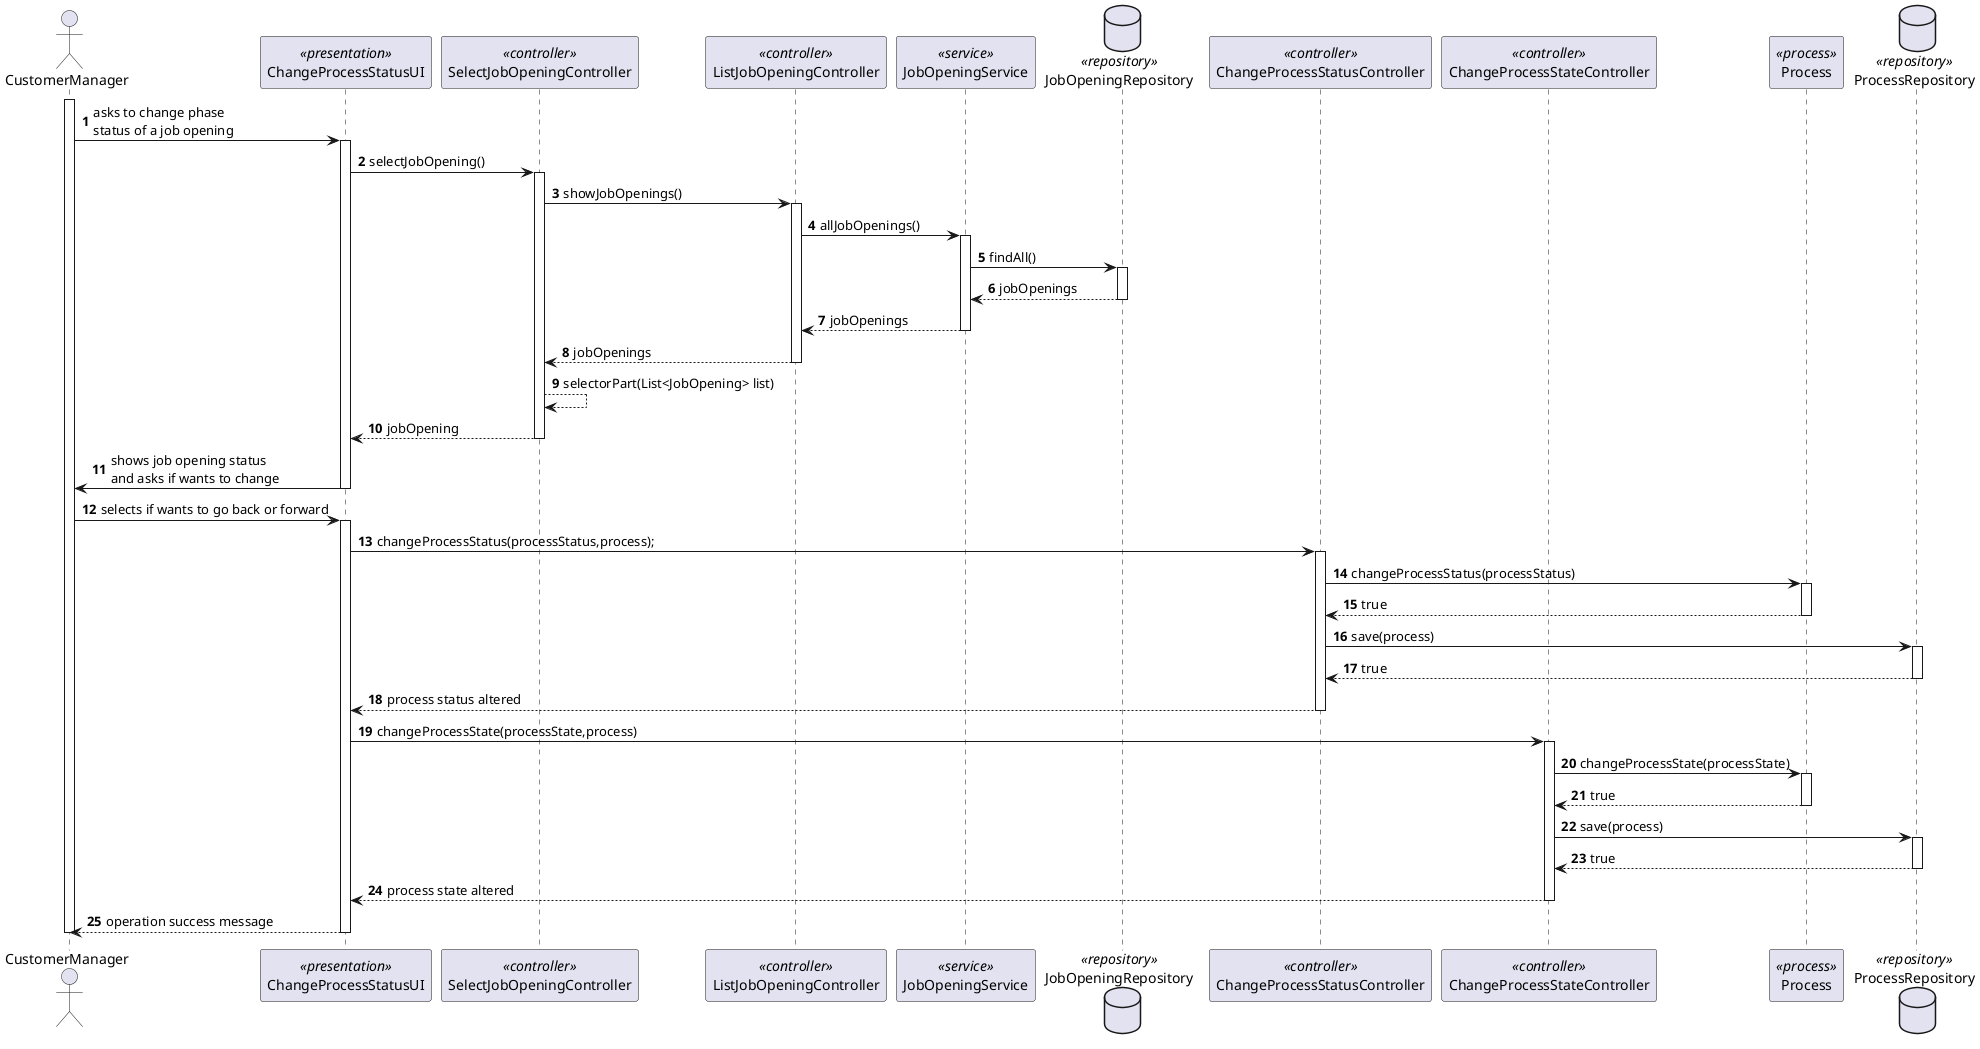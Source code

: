 @startuml
autonumber

actor CustomerManager

participant ChangeProcessStatusUI <<presentation>>
participant SelectJobOpeningController <<controller>>
participant ListJobOpeningController <<controller>>
participant JobOpeningService <<service>>
database JobOpeningRepository <<repository>>
participant ChangeProcessStatusController <<controller>>
participant ChangeProcessStateController <<controller>>
participant Process <<process>>
database ProcessRepository <<repository>>


activate CustomerManager

    CustomerManager -> ChangeProcessStatusUI : asks to change phase \nstatus of a job opening
    activate ChangeProcessStatusUI

        ChangeProcessStatusUI -> SelectJobOpeningController : selectJobOpening()
        activate SelectJobOpeningController

            SelectJobOpeningController -> ListJobOpeningController : showJobOpenings()
            activate ListJobOpeningController

                ListJobOpeningController -> JobOpeningService : allJobOpenings()
                activate JobOpeningService

                    JobOpeningService -> JobOpeningRepository : findAll()
                    activate JobOpeningRepository

                        JobOpeningRepository --> JobOpeningService : jobOpenings
                    deactivate JobOpeningRepository

                    JobOpeningService --> ListJobOpeningController : jobOpenings
                deactivate JobOpeningService

                ListJobOpeningController --> SelectJobOpeningController : jobOpenings
            deactivate ListJobOpeningController

            SelectJobOpeningController --> SelectJobOpeningController : selectorPart(List<JobOpening> list)

            SelectJobOpeningController --> ChangeProcessStatusUI : jobOpening
        deactivate SelectJobOpeningController

        ChangeProcessStatusUI -> CustomerManager : shows job opening status \nand asks if wants to change
    deactivate ChangeProcessStatusUI

    CustomerManager -> ChangeProcessStatusUI : selects if wants to go back or forward
    activate ChangeProcessStatusUI

        ChangeProcessStatusUI -> ChangeProcessStatusController : changeProcessStatus(processStatus,process);
        activate ChangeProcessStatusController

            ChangeProcessStatusController -> Process : changeProcessStatus(processStatus)
            activate Process

                Process --> ChangeProcessStatusController : true
            deactivate Process

            ChangeProcessStatusController -> ProcessRepository : save(process)
            activate ProcessRepository

                ProcessRepository --> ChangeProcessStatusController : true
            deactivate ProcessRepository

            ChangeProcessStatusController --> ChangeProcessStatusUI : process status altered
        deactivate ChangeProcessStatusController

        ChangeProcessStatusUI -> ChangeProcessStateController : changeProcessState(processState,process)
        activate ChangeProcessStateController

            ChangeProcessStateController -> Process : changeProcessState(processState)
            activate Process

                Process --> ChangeProcessStateController : true
            deactivate Process

            ChangeProcessStateController -> ProcessRepository : save(process)
            activate ProcessRepository

                ProcessRepository --> ChangeProcessStateController : true
            deactivate ProcessRepository

            ChangeProcessStateController --> ChangeProcessStatusUI : process state altered
        deactivate ChangeProcessStateController

    ChangeProcessStatusUI --> CustomerManager : operation success message


    deactivate ChangeProcessStatusUI

deactivate CustomerManager

@enduml